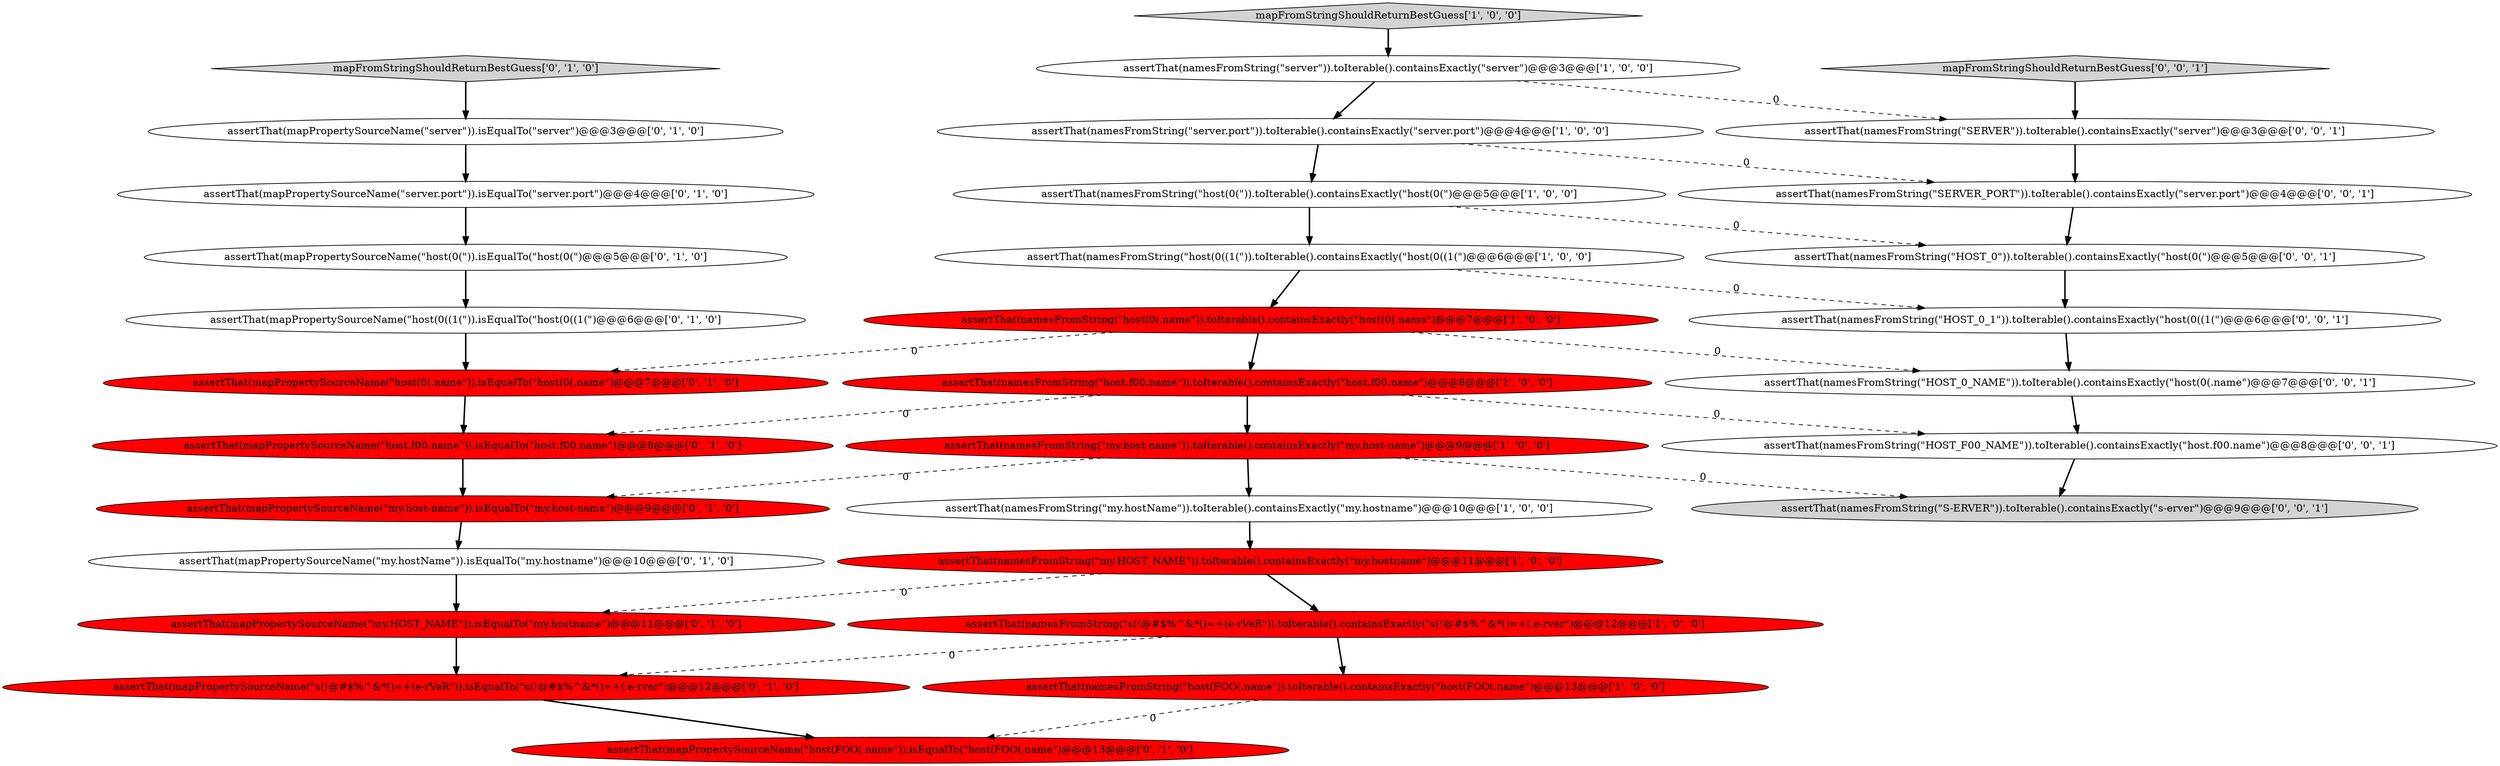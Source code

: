 digraph {
22 [style = filled, label = "assertThat(mapPropertySourceName(\"host(FOO(.name\")).isEqualTo(\"host(FOO(.name\")@@@13@@@['0', '1', '0']", fillcolor = red, shape = ellipse image = "AAA1AAABBB2BBB"];
9 [style = filled, label = "mapFromStringShouldReturnBestGuess['1', '0', '0']", fillcolor = lightgray, shape = diamond image = "AAA0AAABBB1BBB"];
27 [style = filled, label = "assertThat(namesFromString(\"SERVER\")).toIterable().containsExactly(\"server\")@@@3@@@['0', '0', '1']", fillcolor = white, shape = ellipse image = "AAA0AAABBB3BBB"];
24 [style = filled, label = "assertThat(namesFromString(\"HOST_0_1\")).toIterable().containsExactly(\"host(0((1(\")@@@6@@@['0', '0', '1']", fillcolor = white, shape = ellipse image = "AAA0AAABBB3BBB"];
7 [style = filled, label = "assertThat(namesFromString(\"s(!@#$%^&*()=+(e-rVeR\")).toIterable().containsExactly(\"s(!@#$%^&*()=+(.e-rver\")@@@12@@@['1', '0', '0']", fillcolor = red, shape = ellipse image = "AAA1AAABBB1BBB"];
21 [style = filled, label = "assertThat(mapPropertySourceName(\"host(0((1(\")).isEqualTo(\"host(0((1(\")@@@6@@@['0', '1', '0']", fillcolor = white, shape = ellipse image = "AAA0AAABBB2BBB"];
13 [style = filled, label = "assertThat(mapPropertySourceName(\"s(!@#$%^&*()=+(e-rVeR\")).isEqualTo(\"s(!@#$%^&*()=+(.e-rver\")@@@12@@@['0', '1', '0']", fillcolor = red, shape = ellipse image = "AAA1AAABBB2BBB"];
1 [style = filled, label = "assertThat(namesFromString(\"host(0(\")).toIterable().containsExactly(\"host(0(\")@@@5@@@['1', '0', '0']", fillcolor = white, shape = ellipse image = "AAA0AAABBB1BBB"];
31 [style = filled, label = "mapFromStringShouldReturnBestGuess['0', '0', '1']", fillcolor = lightgray, shape = diamond image = "AAA0AAABBB3BBB"];
25 [style = filled, label = "assertThat(namesFromString(\"HOST_0\")).toIterable().containsExactly(\"host(0(\")@@@5@@@['0', '0', '1']", fillcolor = white, shape = ellipse image = "AAA0AAABBB3BBB"];
19 [style = filled, label = "assertThat(mapPropertySourceName(\"my.host-name\")).isEqualTo(\"my.host-name\")@@@9@@@['0', '1', '0']", fillcolor = red, shape = ellipse image = "AAA1AAABBB2BBB"];
11 [style = filled, label = "assertThat(namesFromString(\"my.hostName\")).toIterable().containsExactly(\"my.hostname\")@@@10@@@['1', '0', '0']", fillcolor = white, shape = ellipse image = "AAA0AAABBB1BBB"];
12 [style = filled, label = "assertThat(mapPropertySourceName(\"host(0(.name\")).isEqualTo(\"host(0(.name\")@@@7@@@['0', '1', '0']", fillcolor = red, shape = ellipse image = "AAA1AAABBB2BBB"];
3 [style = filled, label = "assertThat(namesFromString(\"host(0((1(\")).toIterable().containsExactly(\"host(0((1(\")@@@6@@@['1', '0', '0']", fillcolor = white, shape = ellipse image = "AAA0AAABBB1BBB"];
8 [style = filled, label = "assertThat(namesFromString(\"host(FOO(.name\")).toIterable().containsExactly(\"host(FOO(.name\")@@@13@@@['1', '0', '0']", fillcolor = red, shape = ellipse image = "AAA1AAABBB1BBB"];
26 [style = filled, label = "assertThat(namesFromString(\"S-ERVER\")).toIterable().containsExactly(\"s-erver\")@@@9@@@['0', '0', '1']", fillcolor = lightgray, shape = ellipse image = "AAA0AAABBB3BBB"];
2 [style = filled, label = "assertThat(namesFromString(\"host.f00.name\")).toIterable().containsExactly(\"host.f00.name\")@@@8@@@['1', '0', '0']", fillcolor = red, shape = ellipse image = "AAA1AAABBB1BBB"];
16 [style = filled, label = "assertThat(mapPropertySourceName(\"host(0(\")).isEqualTo(\"host(0(\")@@@5@@@['0', '1', '0']", fillcolor = white, shape = ellipse image = "AAA0AAABBB2BBB"];
15 [style = filled, label = "assertThat(mapPropertySourceName(\"host.f00.name\")).isEqualTo(\"host.f00.name\")@@@8@@@['0', '1', '0']", fillcolor = red, shape = ellipse image = "AAA1AAABBB2BBB"];
14 [style = filled, label = "assertThat(mapPropertySourceName(\"my.HOST_NAME\")).isEqualTo(\"my.hostname\")@@@11@@@['0', '1', '0']", fillcolor = red, shape = ellipse image = "AAA1AAABBB2BBB"];
28 [style = filled, label = "assertThat(namesFromString(\"HOST_0_NAME\")).toIterable().containsExactly(\"host(0(.name\")@@@7@@@['0', '0', '1']", fillcolor = white, shape = ellipse image = "AAA0AAABBB3BBB"];
10 [style = filled, label = "assertThat(namesFromString(\"server.port\")).toIterable().containsExactly(\"server.port\")@@@4@@@['1', '0', '0']", fillcolor = white, shape = ellipse image = "AAA0AAABBB1BBB"];
30 [style = filled, label = "assertThat(namesFromString(\"HOST_F00_NAME\")).toIterable().containsExactly(\"host.f00.name\")@@@8@@@['0', '0', '1']", fillcolor = white, shape = ellipse image = "AAA0AAABBB3BBB"];
20 [style = filled, label = "mapFromStringShouldReturnBestGuess['0', '1', '0']", fillcolor = lightgray, shape = diamond image = "AAA0AAABBB2BBB"];
18 [style = filled, label = "assertThat(mapPropertySourceName(\"server.port\")).isEqualTo(\"server.port\")@@@4@@@['0', '1', '0']", fillcolor = white, shape = ellipse image = "AAA0AAABBB2BBB"];
5 [style = filled, label = "assertThat(namesFromString(\"host(0(.name\")).toIterable().containsExactly(\"host(0(.name\")@@@7@@@['1', '0', '0']", fillcolor = red, shape = ellipse image = "AAA1AAABBB1BBB"];
23 [style = filled, label = "assertThat(mapPropertySourceName(\"server\")).isEqualTo(\"server\")@@@3@@@['0', '1', '0']", fillcolor = white, shape = ellipse image = "AAA0AAABBB2BBB"];
29 [style = filled, label = "assertThat(namesFromString(\"SERVER_PORT\")).toIterable().containsExactly(\"server.port\")@@@4@@@['0', '0', '1']", fillcolor = white, shape = ellipse image = "AAA0AAABBB3BBB"];
17 [style = filled, label = "assertThat(mapPropertySourceName(\"my.hostName\")).isEqualTo(\"my.hostname\")@@@10@@@['0', '1', '0']", fillcolor = white, shape = ellipse image = "AAA0AAABBB2BBB"];
4 [style = filled, label = "assertThat(namesFromString(\"my.HOST_NAME\")).toIterable().containsExactly(\"my.hostname\")@@@11@@@['1', '0', '0']", fillcolor = red, shape = ellipse image = "AAA1AAABBB1BBB"];
0 [style = filled, label = "assertThat(namesFromString(\"server\")).toIterable().containsExactly(\"server\")@@@3@@@['1', '0', '0']", fillcolor = white, shape = ellipse image = "AAA0AAABBB1BBB"];
6 [style = filled, label = "assertThat(namesFromString(\"my.host-name\")).toIterable().containsExactly(\"my.host-name\")@@@9@@@['1', '0', '0']", fillcolor = red, shape = ellipse image = "AAA1AAABBB1BBB"];
24->28 [style = bold, label=""];
5->12 [style = dashed, label="0"];
9->0 [style = bold, label=""];
28->30 [style = bold, label=""];
2->6 [style = bold, label=""];
11->4 [style = bold, label=""];
30->26 [style = bold, label=""];
12->15 [style = bold, label=""];
3->24 [style = dashed, label="0"];
1->3 [style = bold, label=""];
29->25 [style = bold, label=""];
19->17 [style = bold, label=""];
0->27 [style = dashed, label="0"];
10->29 [style = dashed, label="0"];
15->19 [style = bold, label=""];
7->8 [style = bold, label=""];
2->30 [style = dashed, label="0"];
4->7 [style = bold, label=""];
21->12 [style = bold, label=""];
2->15 [style = dashed, label="0"];
8->22 [style = dashed, label="0"];
25->24 [style = bold, label=""];
5->2 [style = bold, label=""];
3->5 [style = bold, label=""];
0->10 [style = bold, label=""];
5->28 [style = dashed, label="0"];
20->23 [style = bold, label=""];
31->27 [style = bold, label=""];
17->14 [style = bold, label=""];
6->26 [style = dashed, label="0"];
16->21 [style = bold, label=""];
6->11 [style = bold, label=""];
6->19 [style = dashed, label="0"];
7->13 [style = dashed, label="0"];
4->14 [style = dashed, label="0"];
13->22 [style = bold, label=""];
14->13 [style = bold, label=""];
27->29 [style = bold, label=""];
1->25 [style = dashed, label="0"];
10->1 [style = bold, label=""];
23->18 [style = bold, label=""];
18->16 [style = bold, label=""];
}
